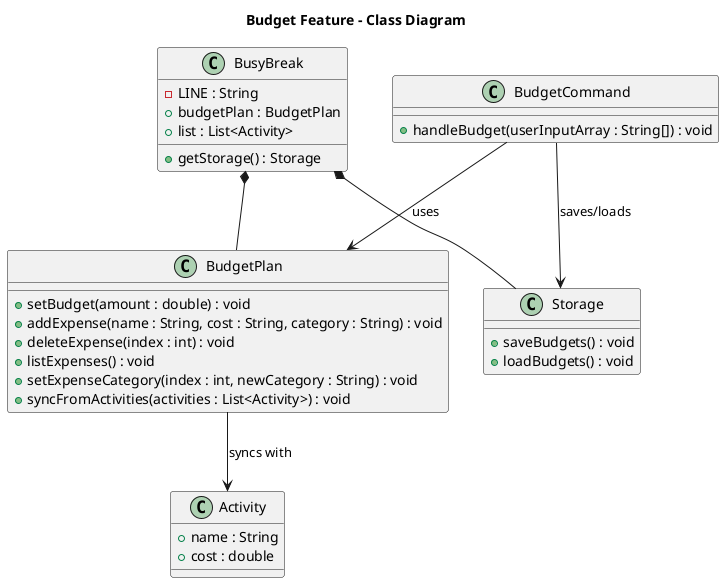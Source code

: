 @startuml
title Budget Feature - Class Diagram

class BusyBreak {
    - LINE : String
    + budgetPlan : BudgetPlan
    + list : List<Activity>
    + getStorage() : Storage
}

class BudgetCommand {
    + handleBudget(userInputArray : String[]) : void
}

class BudgetPlan {
    + setBudget(amount : double) : void
    + addExpense(name : String, cost : String, category : String) : void
    + deleteExpense(index : int) : void
    + listExpenses() : void
    + setExpenseCategory(index : int, newCategory : String) : void
    + syncFromActivities(activities : List<Activity>) : void
}

class Storage {
    + saveBudgets() : void
    + loadBudgets() : void
}

class Activity {
    + name : String
    + cost : double
}

BusyBreak *-- BudgetPlan
BusyBreak *-- Storage
BudgetCommand --> BudgetPlan : uses
BudgetCommand --> Storage : saves/loads
BudgetPlan --> Activity : syncs with
@enduml